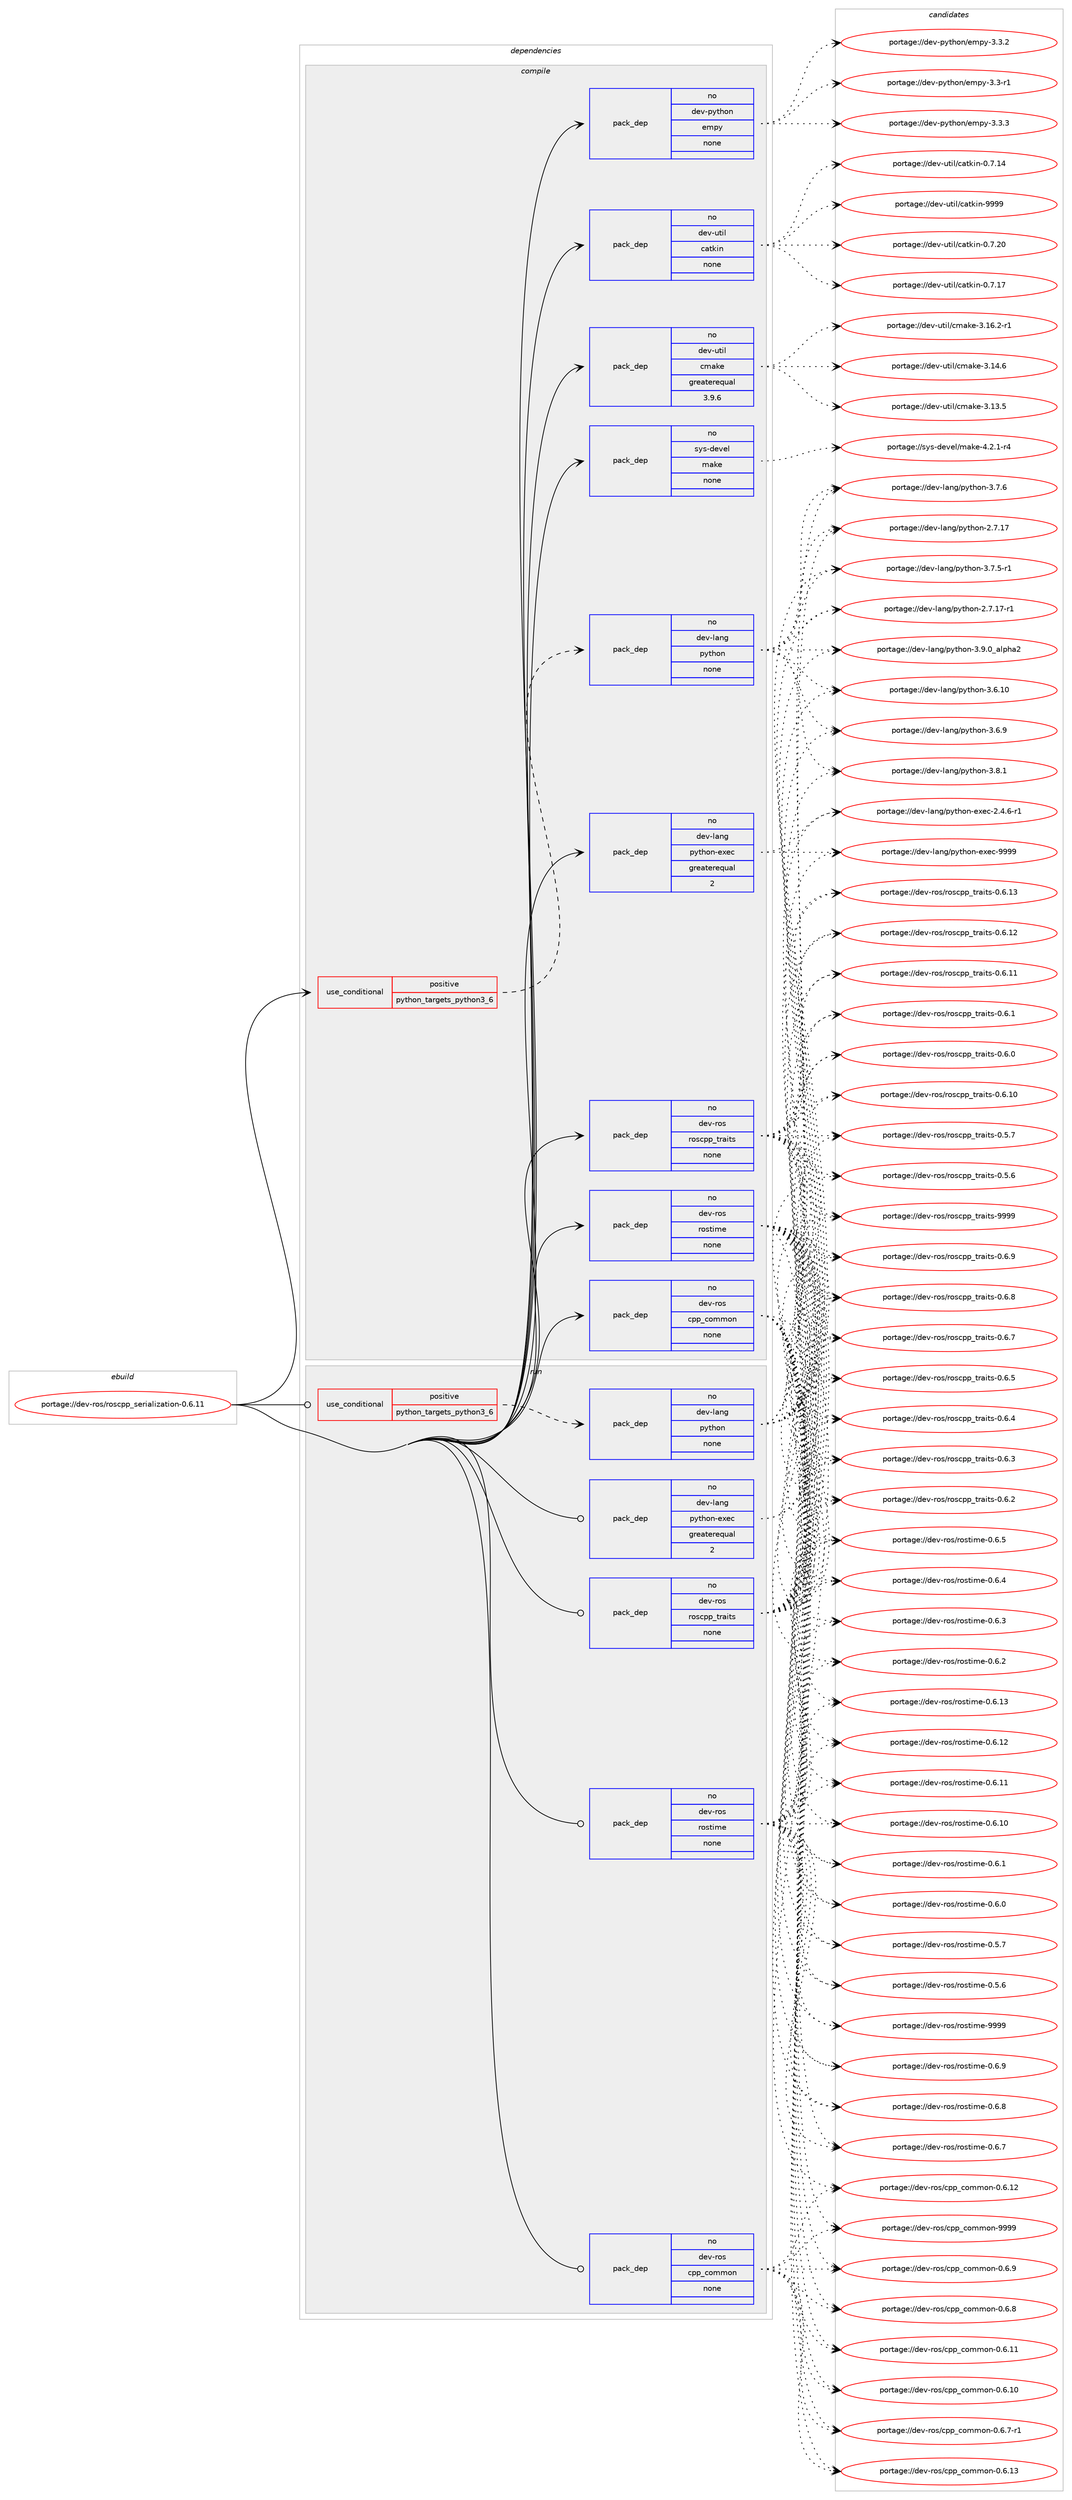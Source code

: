 digraph prolog {

# *************
# Graph options
# *************

newrank=true;
concentrate=true;
compound=true;
graph [rankdir=LR,fontname=Helvetica,fontsize=10,ranksep=1.5];#, ranksep=2.5, nodesep=0.2];
edge  [arrowhead=vee];
node  [fontname=Helvetica,fontsize=10];

# **********
# The ebuild
# **********

subgraph cluster_leftcol {
color=gray;
label=<<i>ebuild</i>>;
id [label="portage://dev-ros/roscpp_serialization-0.6.11", color=red, width=4, href="../dev-ros/roscpp_serialization-0.6.11.svg"];
}

# ****************
# The dependencies
# ****************

subgraph cluster_midcol {
color=gray;
label=<<i>dependencies</i>>;
subgraph cluster_compile {
fillcolor="#eeeeee";
style=filled;
label=<<i>compile</i>>;
subgraph cond98209 {
dependency389216 [label=<<TABLE BORDER="0" CELLBORDER="1" CELLSPACING="0" CELLPADDING="4"><TR><TD ROWSPAN="3" CELLPADDING="10">use_conditional</TD></TR><TR><TD>positive</TD></TR><TR><TD>python_targets_python3_6</TD></TR></TABLE>>, shape=none, color=red];
subgraph pack286154 {
dependency389217 [label=<<TABLE BORDER="0" CELLBORDER="1" CELLSPACING="0" CELLPADDING="4" WIDTH="220"><TR><TD ROWSPAN="6" CELLPADDING="30">pack_dep</TD></TR><TR><TD WIDTH="110">no</TD></TR><TR><TD>dev-lang</TD></TR><TR><TD>python</TD></TR><TR><TD>none</TD></TR><TR><TD></TD></TR></TABLE>>, shape=none, color=blue];
}
dependency389216:e -> dependency389217:w [weight=20,style="dashed",arrowhead="vee"];
}
id:e -> dependency389216:w [weight=20,style="solid",arrowhead="vee"];
subgraph pack286155 {
dependency389218 [label=<<TABLE BORDER="0" CELLBORDER="1" CELLSPACING="0" CELLPADDING="4" WIDTH="220"><TR><TD ROWSPAN="6" CELLPADDING="30">pack_dep</TD></TR><TR><TD WIDTH="110">no</TD></TR><TR><TD>dev-lang</TD></TR><TR><TD>python-exec</TD></TR><TR><TD>greaterequal</TD></TR><TR><TD>2</TD></TR></TABLE>>, shape=none, color=blue];
}
id:e -> dependency389218:w [weight=20,style="solid",arrowhead="vee"];
subgraph pack286156 {
dependency389219 [label=<<TABLE BORDER="0" CELLBORDER="1" CELLSPACING="0" CELLPADDING="4" WIDTH="220"><TR><TD ROWSPAN="6" CELLPADDING="30">pack_dep</TD></TR><TR><TD WIDTH="110">no</TD></TR><TR><TD>dev-python</TD></TR><TR><TD>empy</TD></TR><TR><TD>none</TD></TR><TR><TD></TD></TR></TABLE>>, shape=none, color=blue];
}
id:e -> dependency389219:w [weight=20,style="solid",arrowhead="vee"];
subgraph pack286157 {
dependency389220 [label=<<TABLE BORDER="0" CELLBORDER="1" CELLSPACING="0" CELLPADDING="4" WIDTH="220"><TR><TD ROWSPAN="6" CELLPADDING="30">pack_dep</TD></TR><TR><TD WIDTH="110">no</TD></TR><TR><TD>dev-ros</TD></TR><TR><TD>cpp_common</TD></TR><TR><TD>none</TD></TR><TR><TD></TD></TR></TABLE>>, shape=none, color=blue];
}
id:e -> dependency389220:w [weight=20,style="solid",arrowhead="vee"];
subgraph pack286158 {
dependency389221 [label=<<TABLE BORDER="0" CELLBORDER="1" CELLSPACING="0" CELLPADDING="4" WIDTH="220"><TR><TD ROWSPAN="6" CELLPADDING="30">pack_dep</TD></TR><TR><TD WIDTH="110">no</TD></TR><TR><TD>dev-ros</TD></TR><TR><TD>roscpp_traits</TD></TR><TR><TD>none</TD></TR><TR><TD></TD></TR></TABLE>>, shape=none, color=blue];
}
id:e -> dependency389221:w [weight=20,style="solid",arrowhead="vee"];
subgraph pack286159 {
dependency389222 [label=<<TABLE BORDER="0" CELLBORDER="1" CELLSPACING="0" CELLPADDING="4" WIDTH="220"><TR><TD ROWSPAN="6" CELLPADDING="30">pack_dep</TD></TR><TR><TD WIDTH="110">no</TD></TR><TR><TD>dev-ros</TD></TR><TR><TD>rostime</TD></TR><TR><TD>none</TD></TR><TR><TD></TD></TR></TABLE>>, shape=none, color=blue];
}
id:e -> dependency389222:w [weight=20,style="solid",arrowhead="vee"];
subgraph pack286160 {
dependency389223 [label=<<TABLE BORDER="0" CELLBORDER="1" CELLSPACING="0" CELLPADDING="4" WIDTH="220"><TR><TD ROWSPAN="6" CELLPADDING="30">pack_dep</TD></TR><TR><TD WIDTH="110">no</TD></TR><TR><TD>dev-util</TD></TR><TR><TD>catkin</TD></TR><TR><TD>none</TD></TR><TR><TD></TD></TR></TABLE>>, shape=none, color=blue];
}
id:e -> dependency389223:w [weight=20,style="solid",arrowhead="vee"];
subgraph pack286161 {
dependency389224 [label=<<TABLE BORDER="0" CELLBORDER="1" CELLSPACING="0" CELLPADDING="4" WIDTH="220"><TR><TD ROWSPAN="6" CELLPADDING="30">pack_dep</TD></TR><TR><TD WIDTH="110">no</TD></TR><TR><TD>dev-util</TD></TR><TR><TD>cmake</TD></TR><TR><TD>greaterequal</TD></TR><TR><TD>3.9.6</TD></TR></TABLE>>, shape=none, color=blue];
}
id:e -> dependency389224:w [weight=20,style="solid",arrowhead="vee"];
subgraph pack286162 {
dependency389225 [label=<<TABLE BORDER="0" CELLBORDER="1" CELLSPACING="0" CELLPADDING="4" WIDTH="220"><TR><TD ROWSPAN="6" CELLPADDING="30">pack_dep</TD></TR><TR><TD WIDTH="110">no</TD></TR><TR><TD>sys-devel</TD></TR><TR><TD>make</TD></TR><TR><TD>none</TD></TR><TR><TD></TD></TR></TABLE>>, shape=none, color=blue];
}
id:e -> dependency389225:w [weight=20,style="solid",arrowhead="vee"];
}
subgraph cluster_compileandrun {
fillcolor="#eeeeee";
style=filled;
label=<<i>compile and run</i>>;
}
subgraph cluster_run {
fillcolor="#eeeeee";
style=filled;
label=<<i>run</i>>;
subgraph cond98210 {
dependency389226 [label=<<TABLE BORDER="0" CELLBORDER="1" CELLSPACING="0" CELLPADDING="4"><TR><TD ROWSPAN="3" CELLPADDING="10">use_conditional</TD></TR><TR><TD>positive</TD></TR><TR><TD>python_targets_python3_6</TD></TR></TABLE>>, shape=none, color=red];
subgraph pack286163 {
dependency389227 [label=<<TABLE BORDER="0" CELLBORDER="1" CELLSPACING="0" CELLPADDING="4" WIDTH="220"><TR><TD ROWSPAN="6" CELLPADDING="30">pack_dep</TD></TR><TR><TD WIDTH="110">no</TD></TR><TR><TD>dev-lang</TD></TR><TR><TD>python</TD></TR><TR><TD>none</TD></TR><TR><TD></TD></TR></TABLE>>, shape=none, color=blue];
}
dependency389226:e -> dependency389227:w [weight=20,style="dashed",arrowhead="vee"];
}
id:e -> dependency389226:w [weight=20,style="solid",arrowhead="odot"];
subgraph pack286164 {
dependency389228 [label=<<TABLE BORDER="0" CELLBORDER="1" CELLSPACING="0" CELLPADDING="4" WIDTH="220"><TR><TD ROWSPAN="6" CELLPADDING="30">pack_dep</TD></TR><TR><TD WIDTH="110">no</TD></TR><TR><TD>dev-lang</TD></TR><TR><TD>python-exec</TD></TR><TR><TD>greaterequal</TD></TR><TR><TD>2</TD></TR></TABLE>>, shape=none, color=blue];
}
id:e -> dependency389228:w [weight=20,style="solid",arrowhead="odot"];
subgraph pack286165 {
dependency389229 [label=<<TABLE BORDER="0" CELLBORDER="1" CELLSPACING="0" CELLPADDING="4" WIDTH="220"><TR><TD ROWSPAN="6" CELLPADDING="30">pack_dep</TD></TR><TR><TD WIDTH="110">no</TD></TR><TR><TD>dev-ros</TD></TR><TR><TD>cpp_common</TD></TR><TR><TD>none</TD></TR><TR><TD></TD></TR></TABLE>>, shape=none, color=blue];
}
id:e -> dependency389229:w [weight=20,style="solid",arrowhead="odot"];
subgraph pack286166 {
dependency389230 [label=<<TABLE BORDER="0" CELLBORDER="1" CELLSPACING="0" CELLPADDING="4" WIDTH="220"><TR><TD ROWSPAN="6" CELLPADDING="30">pack_dep</TD></TR><TR><TD WIDTH="110">no</TD></TR><TR><TD>dev-ros</TD></TR><TR><TD>roscpp_traits</TD></TR><TR><TD>none</TD></TR><TR><TD></TD></TR></TABLE>>, shape=none, color=blue];
}
id:e -> dependency389230:w [weight=20,style="solid",arrowhead="odot"];
subgraph pack286167 {
dependency389231 [label=<<TABLE BORDER="0" CELLBORDER="1" CELLSPACING="0" CELLPADDING="4" WIDTH="220"><TR><TD ROWSPAN="6" CELLPADDING="30">pack_dep</TD></TR><TR><TD WIDTH="110">no</TD></TR><TR><TD>dev-ros</TD></TR><TR><TD>rostime</TD></TR><TR><TD>none</TD></TR><TR><TD></TD></TR></TABLE>>, shape=none, color=blue];
}
id:e -> dependency389231:w [weight=20,style="solid",arrowhead="odot"];
}
}

# **************
# The candidates
# **************

subgraph cluster_choices {
rank=same;
color=gray;
label=<<i>candidates</i>>;

subgraph choice286154 {
color=black;
nodesep=1;
choice10010111845108971101034711212111610411111045514657464895971081121049750 [label="portage://dev-lang/python-3.9.0_alpha2", color=red, width=4,href="../dev-lang/python-3.9.0_alpha2.svg"];
choice100101118451089711010347112121116104111110455146564649 [label="portage://dev-lang/python-3.8.1", color=red, width=4,href="../dev-lang/python-3.8.1.svg"];
choice100101118451089711010347112121116104111110455146554654 [label="portage://dev-lang/python-3.7.6", color=red, width=4,href="../dev-lang/python-3.7.6.svg"];
choice1001011184510897110103471121211161041111104551465546534511449 [label="portage://dev-lang/python-3.7.5-r1", color=red, width=4,href="../dev-lang/python-3.7.5-r1.svg"];
choice100101118451089711010347112121116104111110455146544657 [label="portage://dev-lang/python-3.6.9", color=red, width=4,href="../dev-lang/python-3.6.9.svg"];
choice10010111845108971101034711212111610411111045514654464948 [label="portage://dev-lang/python-3.6.10", color=red, width=4,href="../dev-lang/python-3.6.10.svg"];
choice100101118451089711010347112121116104111110455046554649554511449 [label="portage://dev-lang/python-2.7.17-r1", color=red, width=4,href="../dev-lang/python-2.7.17-r1.svg"];
choice10010111845108971101034711212111610411111045504655464955 [label="portage://dev-lang/python-2.7.17", color=red, width=4,href="../dev-lang/python-2.7.17.svg"];
dependency389217:e -> choice10010111845108971101034711212111610411111045514657464895971081121049750:w [style=dotted,weight="100"];
dependency389217:e -> choice100101118451089711010347112121116104111110455146564649:w [style=dotted,weight="100"];
dependency389217:e -> choice100101118451089711010347112121116104111110455146554654:w [style=dotted,weight="100"];
dependency389217:e -> choice1001011184510897110103471121211161041111104551465546534511449:w [style=dotted,weight="100"];
dependency389217:e -> choice100101118451089711010347112121116104111110455146544657:w [style=dotted,weight="100"];
dependency389217:e -> choice10010111845108971101034711212111610411111045514654464948:w [style=dotted,weight="100"];
dependency389217:e -> choice100101118451089711010347112121116104111110455046554649554511449:w [style=dotted,weight="100"];
dependency389217:e -> choice10010111845108971101034711212111610411111045504655464955:w [style=dotted,weight="100"];
}
subgraph choice286155 {
color=black;
nodesep=1;
choice10010111845108971101034711212111610411111045101120101994557575757 [label="portage://dev-lang/python-exec-9999", color=red, width=4,href="../dev-lang/python-exec-9999.svg"];
choice10010111845108971101034711212111610411111045101120101994550465246544511449 [label="portage://dev-lang/python-exec-2.4.6-r1", color=red, width=4,href="../dev-lang/python-exec-2.4.6-r1.svg"];
dependency389218:e -> choice10010111845108971101034711212111610411111045101120101994557575757:w [style=dotted,weight="100"];
dependency389218:e -> choice10010111845108971101034711212111610411111045101120101994550465246544511449:w [style=dotted,weight="100"];
}
subgraph choice286156 {
color=black;
nodesep=1;
choice1001011184511212111610411111047101109112121455146514651 [label="portage://dev-python/empy-3.3.3", color=red, width=4,href="../dev-python/empy-3.3.3.svg"];
choice1001011184511212111610411111047101109112121455146514650 [label="portage://dev-python/empy-3.3.2", color=red, width=4,href="../dev-python/empy-3.3.2.svg"];
choice1001011184511212111610411111047101109112121455146514511449 [label="portage://dev-python/empy-3.3-r1", color=red, width=4,href="../dev-python/empy-3.3-r1.svg"];
dependency389219:e -> choice1001011184511212111610411111047101109112121455146514651:w [style=dotted,weight="100"];
dependency389219:e -> choice1001011184511212111610411111047101109112121455146514650:w [style=dotted,weight="100"];
dependency389219:e -> choice1001011184511212111610411111047101109112121455146514511449:w [style=dotted,weight="100"];
}
subgraph choice286157 {
color=black;
nodesep=1;
choice10010111845114111115479911211295991111091091111104557575757 [label="portage://dev-ros/cpp_common-9999", color=red, width=4,href="../dev-ros/cpp_common-9999.svg"];
choice1001011184511411111547991121129599111109109111110454846544657 [label="portage://dev-ros/cpp_common-0.6.9", color=red, width=4,href="../dev-ros/cpp_common-0.6.9.svg"];
choice1001011184511411111547991121129599111109109111110454846544656 [label="portage://dev-ros/cpp_common-0.6.8", color=red, width=4,href="../dev-ros/cpp_common-0.6.8.svg"];
choice10010111845114111115479911211295991111091091111104548465446554511449 [label="portage://dev-ros/cpp_common-0.6.7-r1", color=red, width=4,href="../dev-ros/cpp_common-0.6.7-r1.svg"];
choice100101118451141111154799112112959911110910911111045484654464951 [label="portage://dev-ros/cpp_common-0.6.13", color=red, width=4,href="../dev-ros/cpp_common-0.6.13.svg"];
choice100101118451141111154799112112959911110910911111045484654464950 [label="portage://dev-ros/cpp_common-0.6.12", color=red, width=4,href="../dev-ros/cpp_common-0.6.12.svg"];
choice100101118451141111154799112112959911110910911111045484654464949 [label="portage://dev-ros/cpp_common-0.6.11", color=red, width=4,href="../dev-ros/cpp_common-0.6.11.svg"];
choice100101118451141111154799112112959911110910911111045484654464948 [label="portage://dev-ros/cpp_common-0.6.10", color=red, width=4,href="../dev-ros/cpp_common-0.6.10.svg"];
dependency389220:e -> choice10010111845114111115479911211295991111091091111104557575757:w [style=dotted,weight="100"];
dependency389220:e -> choice1001011184511411111547991121129599111109109111110454846544657:w [style=dotted,weight="100"];
dependency389220:e -> choice1001011184511411111547991121129599111109109111110454846544656:w [style=dotted,weight="100"];
dependency389220:e -> choice10010111845114111115479911211295991111091091111104548465446554511449:w [style=dotted,weight="100"];
dependency389220:e -> choice100101118451141111154799112112959911110910911111045484654464951:w [style=dotted,weight="100"];
dependency389220:e -> choice100101118451141111154799112112959911110910911111045484654464950:w [style=dotted,weight="100"];
dependency389220:e -> choice100101118451141111154799112112959911110910911111045484654464949:w [style=dotted,weight="100"];
dependency389220:e -> choice100101118451141111154799112112959911110910911111045484654464948:w [style=dotted,weight="100"];
}
subgraph choice286158 {
color=black;
nodesep=1;
choice10010111845114111115471141111159911211295116114971051161154557575757 [label="portage://dev-ros/roscpp_traits-9999", color=red, width=4,href="../dev-ros/roscpp_traits-9999.svg"];
choice1001011184511411111547114111115991121129511611497105116115454846544657 [label="portage://dev-ros/roscpp_traits-0.6.9", color=red, width=4,href="../dev-ros/roscpp_traits-0.6.9.svg"];
choice1001011184511411111547114111115991121129511611497105116115454846544656 [label="portage://dev-ros/roscpp_traits-0.6.8", color=red, width=4,href="../dev-ros/roscpp_traits-0.6.8.svg"];
choice1001011184511411111547114111115991121129511611497105116115454846544655 [label="portage://dev-ros/roscpp_traits-0.6.7", color=red, width=4,href="../dev-ros/roscpp_traits-0.6.7.svg"];
choice1001011184511411111547114111115991121129511611497105116115454846544653 [label="portage://dev-ros/roscpp_traits-0.6.5", color=red, width=4,href="../dev-ros/roscpp_traits-0.6.5.svg"];
choice1001011184511411111547114111115991121129511611497105116115454846544652 [label="portage://dev-ros/roscpp_traits-0.6.4", color=red, width=4,href="../dev-ros/roscpp_traits-0.6.4.svg"];
choice1001011184511411111547114111115991121129511611497105116115454846544651 [label="portage://dev-ros/roscpp_traits-0.6.3", color=red, width=4,href="../dev-ros/roscpp_traits-0.6.3.svg"];
choice1001011184511411111547114111115991121129511611497105116115454846544650 [label="portage://dev-ros/roscpp_traits-0.6.2", color=red, width=4,href="../dev-ros/roscpp_traits-0.6.2.svg"];
choice100101118451141111154711411111599112112951161149710511611545484654464951 [label="portage://dev-ros/roscpp_traits-0.6.13", color=red, width=4,href="../dev-ros/roscpp_traits-0.6.13.svg"];
choice100101118451141111154711411111599112112951161149710511611545484654464950 [label="portage://dev-ros/roscpp_traits-0.6.12", color=red, width=4,href="../dev-ros/roscpp_traits-0.6.12.svg"];
choice100101118451141111154711411111599112112951161149710511611545484654464949 [label="portage://dev-ros/roscpp_traits-0.6.11", color=red, width=4,href="../dev-ros/roscpp_traits-0.6.11.svg"];
choice100101118451141111154711411111599112112951161149710511611545484654464948 [label="portage://dev-ros/roscpp_traits-0.6.10", color=red, width=4,href="../dev-ros/roscpp_traits-0.6.10.svg"];
choice1001011184511411111547114111115991121129511611497105116115454846544649 [label="portage://dev-ros/roscpp_traits-0.6.1", color=red, width=4,href="../dev-ros/roscpp_traits-0.6.1.svg"];
choice1001011184511411111547114111115991121129511611497105116115454846544648 [label="portage://dev-ros/roscpp_traits-0.6.0", color=red, width=4,href="../dev-ros/roscpp_traits-0.6.0.svg"];
choice1001011184511411111547114111115991121129511611497105116115454846534655 [label="portage://dev-ros/roscpp_traits-0.5.7", color=red, width=4,href="../dev-ros/roscpp_traits-0.5.7.svg"];
choice1001011184511411111547114111115991121129511611497105116115454846534654 [label="portage://dev-ros/roscpp_traits-0.5.6", color=red, width=4,href="../dev-ros/roscpp_traits-0.5.6.svg"];
dependency389221:e -> choice10010111845114111115471141111159911211295116114971051161154557575757:w [style=dotted,weight="100"];
dependency389221:e -> choice1001011184511411111547114111115991121129511611497105116115454846544657:w [style=dotted,weight="100"];
dependency389221:e -> choice1001011184511411111547114111115991121129511611497105116115454846544656:w [style=dotted,weight="100"];
dependency389221:e -> choice1001011184511411111547114111115991121129511611497105116115454846544655:w [style=dotted,weight="100"];
dependency389221:e -> choice1001011184511411111547114111115991121129511611497105116115454846544653:w [style=dotted,weight="100"];
dependency389221:e -> choice1001011184511411111547114111115991121129511611497105116115454846544652:w [style=dotted,weight="100"];
dependency389221:e -> choice1001011184511411111547114111115991121129511611497105116115454846544651:w [style=dotted,weight="100"];
dependency389221:e -> choice1001011184511411111547114111115991121129511611497105116115454846544650:w [style=dotted,weight="100"];
dependency389221:e -> choice100101118451141111154711411111599112112951161149710511611545484654464951:w [style=dotted,weight="100"];
dependency389221:e -> choice100101118451141111154711411111599112112951161149710511611545484654464950:w [style=dotted,weight="100"];
dependency389221:e -> choice100101118451141111154711411111599112112951161149710511611545484654464949:w [style=dotted,weight="100"];
dependency389221:e -> choice100101118451141111154711411111599112112951161149710511611545484654464948:w [style=dotted,weight="100"];
dependency389221:e -> choice1001011184511411111547114111115991121129511611497105116115454846544649:w [style=dotted,weight="100"];
dependency389221:e -> choice1001011184511411111547114111115991121129511611497105116115454846544648:w [style=dotted,weight="100"];
dependency389221:e -> choice1001011184511411111547114111115991121129511611497105116115454846534655:w [style=dotted,weight="100"];
dependency389221:e -> choice1001011184511411111547114111115991121129511611497105116115454846534654:w [style=dotted,weight="100"];
}
subgraph choice286159 {
color=black;
nodesep=1;
choice10010111845114111115471141111151161051091014557575757 [label="portage://dev-ros/rostime-9999", color=red, width=4,href="../dev-ros/rostime-9999.svg"];
choice1001011184511411111547114111115116105109101454846544657 [label="portage://dev-ros/rostime-0.6.9", color=red, width=4,href="../dev-ros/rostime-0.6.9.svg"];
choice1001011184511411111547114111115116105109101454846544656 [label="portage://dev-ros/rostime-0.6.8", color=red, width=4,href="../dev-ros/rostime-0.6.8.svg"];
choice1001011184511411111547114111115116105109101454846544655 [label="portage://dev-ros/rostime-0.6.7", color=red, width=4,href="../dev-ros/rostime-0.6.7.svg"];
choice1001011184511411111547114111115116105109101454846544653 [label="portage://dev-ros/rostime-0.6.5", color=red, width=4,href="../dev-ros/rostime-0.6.5.svg"];
choice1001011184511411111547114111115116105109101454846544652 [label="portage://dev-ros/rostime-0.6.4", color=red, width=4,href="../dev-ros/rostime-0.6.4.svg"];
choice1001011184511411111547114111115116105109101454846544651 [label="portage://dev-ros/rostime-0.6.3", color=red, width=4,href="../dev-ros/rostime-0.6.3.svg"];
choice1001011184511411111547114111115116105109101454846544650 [label="portage://dev-ros/rostime-0.6.2", color=red, width=4,href="../dev-ros/rostime-0.6.2.svg"];
choice100101118451141111154711411111511610510910145484654464951 [label="portage://dev-ros/rostime-0.6.13", color=red, width=4,href="../dev-ros/rostime-0.6.13.svg"];
choice100101118451141111154711411111511610510910145484654464950 [label="portage://dev-ros/rostime-0.6.12", color=red, width=4,href="../dev-ros/rostime-0.6.12.svg"];
choice100101118451141111154711411111511610510910145484654464949 [label="portage://dev-ros/rostime-0.6.11", color=red, width=4,href="../dev-ros/rostime-0.6.11.svg"];
choice100101118451141111154711411111511610510910145484654464948 [label="portage://dev-ros/rostime-0.6.10", color=red, width=4,href="../dev-ros/rostime-0.6.10.svg"];
choice1001011184511411111547114111115116105109101454846544649 [label="portage://dev-ros/rostime-0.6.1", color=red, width=4,href="../dev-ros/rostime-0.6.1.svg"];
choice1001011184511411111547114111115116105109101454846544648 [label="portage://dev-ros/rostime-0.6.0", color=red, width=4,href="../dev-ros/rostime-0.6.0.svg"];
choice1001011184511411111547114111115116105109101454846534655 [label="portage://dev-ros/rostime-0.5.7", color=red, width=4,href="../dev-ros/rostime-0.5.7.svg"];
choice1001011184511411111547114111115116105109101454846534654 [label="portage://dev-ros/rostime-0.5.6", color=red, width=4,href="../dev-ros/rostime-0.5.6.svg"];
dependency389222:e -> choice10010111845114111115471141111151161051091014557575757:w [style=dotted,weight="100"];
dependency389222:e -> choice1001011184511411111547114111115116105109101454846544657:w [style=dotted,weight="100"];
dependency389222:e -> choice1001011184511411111547114111115116105109101454846544656:w [style=dotted,weight="100"];
dependency389222:e -> choice1001011184511411111547114111115116105109101454846544655:w [style=dotted,weight="100"];
dependency389222:e -> choice1001011184511411111547114111115116105109101454846544653:w [style=dotted,weight="100"];
dependency389222:e -> choice1001011184511411111547114111115116105109101454846544652:w [style=dotted,weight="100"];
dependency389222:e -> choice1001011184511411111547114111115116105109101454846544651:w [style=dotted,weight="100"];
dependency389222:e -> choice1001011184511411111547114111115116105109101454846544650:w [style=dotted,weight="100"];
dependency389222:e -> choice100101118451141111154711411111511610510910145484654464951:w [style=dotted,weight="100"];
dependency389222:e -> choice100101118451141111154711411111511610510910145484654464950:w [style=dotted,weight="100"];
dependency389222:e -> choice100101118451141111154711411111511610510910145484654464949:w [style=dotted,weight="100"];
dependency389222:e -> choice100101118451141111154711411111511610510910145484654464948:w [style=dotted,weight="100"];
dependency389222:e -> choice1001011184511411111547114111115116105109101454846544649:w [style=dotted,weight="100"];
dependency389222:e -> choice1001011184511411111547114111115116105109101454846544648:w [style=dotted,weight="100"];
dependency389222:e -> choice1001011184511411111547114111115116105109101454846534655:w [style=dotted,weight="100"];
dependency389222:e -> choice1001011184511411111547114111115116105109101454846534654:w [style=dotted,weight="100"];
}
subgraph choice286160 {
color=black;
nodesep=1;
choice100101118451171161051084799971161071051104557575757 [label="portage://dev-util/catkin-9999", color=red, width=4,href="../dev-util/catkin-9999.svg"];
choice1001011184511711610510847999711610710511045484655465048 [label="portage://dev-util/catkin-0.7.20", color=red, width=4,href="../dev-util/catkin-0.7.20.svg"];
choice1001011184511711610510847999711610710511045484655464955 [label="portage://dev-util/catkin-0.7.17", color=red, width=4,href="../dev-util/catkin-0.7.17.svg"];
choice1001011184511711610510847999711610710511045484655464952 [label="portage://dev-util/catkin-0.7.14", color=red, width=4,href="../dev-util/catkin-0.7.14.svg"];
dependency389223:e -> choice100101118451171161051084799971161071051104557575757:w [style=dotted,weight="100"];
dependency389223:e -> choice1001011184511711610510847999711610710511045484655465048:w [style=dotted,weight="100"];
dependency389223:e -> choice1001011184511711610510847999711610710511045484655464955:w [style=dotted,weight="100"];
dependency389223:e -> choice1001011184511711610510847999711610710511045484655464952:w [style=dotted,weight="100"];
}
subgraph choice286161 {
color=black;
nodesep=1;
choice10010111845117116105108479910997107101455146495446504511449 [label="portage://dev-util/cmake-3.16.2-r1", color=red, width=4,href="../dev-util/cmake-3.16.2-r1.svg"];
choice1001011184511711610510847991099710710145514649524654 [label="portage://dev-util/cmake-3.14.6", color=red, width=4,href="../dev-util/cmake-3.14.6.svg"];
choice1001011184511711610510847991099710710145514649514653 [label="portage://dev-util/cmake-3.13.5", color=red, width=4,href="../dev-util/cmake-3.13.5.svg"];
dependency389224:e -> choice10010111845117116105108479910997107101455146495446504511449:w [style=dotted,weight="100"];
dependency389224:e -> choice1001011184511711610510847991099710710145514649524654:w [style=dotted,weight="100"];
dependency389224:e -> choice1001011184511711610510847991099710710145514649514653:w [style=dotted,weight="100"];
}
subgraph choice286162 {
color=black;
nodesep=1;
choice1151211154510010111810110847109971071014552465046494511452 [label="portage://sys-devel/make-4.2.1-r4", color=red, width=4,href="../sys-devel/make-4.2.1-r4.svg"];
dependency389225:e -> choice1151211154510010111810110847109971071014552465046494511452:w [style=dotted,weight="100"];
}
subgraph choice286163 {
color=black;
nodesep=1;
choice10010111845108971101034711212111610411111045514657464895971081121049750 [label="portage://dev-lang/python-3.9.0_alpha2", color=red, width=4,href="../dev-lang/python-3.9.0_alpha2.svg"];
choice100101118451089711010347112121116104111110455146564649 [label="portage://dev-lang/python-3.8.1", color=red, width=4,href="../dev-lang/python-3.8.1.svg"];
choice100101118451089711010347112121116104111110455146554654 [label="portage://dev-lang/python-3.7.6", color=red, width=4,href="../dev-lang/python-3.7.6.svg"];
choice1001011184510897110103471121211161041111104551465546534511449 [label="portage://dev-lang/python-3.7.5-r1", color=red, width=4,href="../dev-lang/python-3.7.5-r1.svg"];
choice100101118451089711010347112121116104111110455146544657 [label="portage://dev-lang/python-3.6.9", color=red, width=4,href="../dev-lang/python-3.6.9.svg"];
choice10010111845108971101034711212111610411111045514654464948 [label="portage://dev-lang/python-3.6.10", color=red, width=4,href="../dev-lang/python-3.6.10.svg"];
choice100101118451089711010347112121116104111110455046554649554511449 [label="portage://dev-lang/python-2.7.17-r1", color=red, width=4,href="../dev-lang/python-2.7.17-r1.svg"];
choice10010111845108971101034711212111610411111045504655464955 [label="portage://dev-lang/python-2.7.17", color=red, width=4,href="../dev-lang/python-2.7.17.svg"];
dependency389227:e -> choice10010111845108971101034711212111610411111045514657464895971081121049750:w [style=dotted,weight="100"];
dependency389227:e -> choice100101118451089711010347112121116104111110455146564649:w [style=dotted,weight="100"];
dependency389227:e -> choice100101118451089711010347112121116104111110455146554654:w [style=dotted,weight="100"];
dependency389227:e -> choice1001011184510897110103471121211161041111104551465546534511449:w [style=dotted,weight="100"];
dependency389227:e -> choice100101118451089711010347112121116104111110455146544657:w [style=dotted,weight="100"];
dependency389227:e -> choice10010111845108971101034711212111610411111045514654464948:w [style=dotted,weight="100"];
dependency389227:e -> choice100101118451089711010347112121116104111110455046554649554511449:w [style=dotted,weight="100"];
dependency389227:e -> choice10010111845108971101034711212111610411111045504655464955:w [style=dotted,weight="100"];
}
subgraph choice286164 {
color=black;
nodesep=1;
choice10010111845108971101034711212111610411111045101120101994557575757 [label="portage://dev-lang/python-exec-9999", color=red, width=4,href="../dev-lang/python-exec-9999.svg"];
choice10010111845108971101034711212111610411111045101120101994550465246544511449 [label="portage://dev-lang/python-exec-2.4.6-r1", color=red, width=4,href="../dev-lang/python-exec-2.4.6-r1.svg"];
dependency389228:e -> choice10010111845108971101034711212111610411111045101120101994557575757:w [style=dotted,weight="100"];
dependency389228:e -> choice10010111845108971101034711212111610411111045101120101994550465246544511449:w [style=dotted,weight="100"];
}
subgraph choice286165 {
color=black;
nodesep=1;
choice10010111845114111115479911211295991111091091111104557575757 [label="portage://dev-ros/cpp_common-9999", color=red, width=4,href="../dev-ros/cpp_common-9999.svg"];
choice1001011184511411111547991121129599111109109111110454846544657 [label="portage://dev-ros/cpp_common-0.6.9", color=red, width=4,href="../dev-ros/cpp_common-0.6.9.svg"];
choice1001011184511411111547991121129599111109109111110454846544656 [label="portage://dev-ros/cpp_common-0.6.8", color=red, width=4,href="../dev-ros/cpp_common-0.6.8.svg"];
choice10010111845114111115479911211295991111091091111104548465446554511449 [label="portage://dev-ros/cpp_common-0.6.7-r1", color=red, width=4,href="../dev-ros/cpp_common-0.6.7-r1.svg"];
choice100101118451141111154799112112959911110910911111045484654464951 [label="portage://dev-ros/cpp_common-0.6.13", color=red, width=4,href="../dev-ros/cpp_common-0.6.13.svg"];
choice100101118451141111154799112112959911110910911111045484654464950 [label="portage://dev-ros/cpp_common-0.6.12", color=red, width=4,href="../dev-ros/cpp_common-0.6.12.svg"];
choice100101118451141111154799112112959911110910911111045484654464949 [label="portage://dev-ros/cpp_common-0.6.11", color=red, width=4,href="../dev-ros/cpp_common-0.6.11.svg"];
choice100101118451141111154799112112959911110910911111045484654464948 [label="portage://dev-ros/cpp_common-0.6.10", color=red, width=4,href="../dev-ros/cpp_common-0.6.10.svg"];
dependency389229:e -> choice10010111845114111115479911211295991111091091111104557575757:w [style=dotted,weight="100"];
dependency389229:e -> choice1001011184511411111547991121129599111109109111110454846544657:w [style=dotted,weight="100"];
dependency389229:e -> choice1001011184511411111547991121129599111109109111110454846544656:w [style=dotted,weight="100"];
dependency389229:e -> choice10010111845114111115479911211295991111091091111104548465446554511449:w [style=dotted,weight="100"];
dependency389229:e -> choice100101118451141111154799112112959911110910911111045484654464951:w [style=dotted,weight="100"];
dependency389229:e -> choice100101118451141111154799112112959911110910911111045484654464950:w [style=dotted,weight="100"];
dependency389229:e -> choice100101118451141111154799112112959911110910911111045484654464949:w [style=dotted,weight="100"];
dependency389229:e -> choice100101118451141111154799112112959911110910911111045484654464948:w [style=dotted,weight="100"];
}
subgraph choice286166 {
color=black;
nodesep=1;
choice10010111845114111115471141111159911211295116114971051161154557575757 [label="portage://dev-ros/roscpp_traits-9999", color=red, width=4,href="../dev-ros/roscpp_traits-9999.svg"];
choice1001011184511411111547114111115991121129511611497105116115454846544657 [label="portage://dev-ros/roscpp_traits-0.6.9", color=red, width=4,href="../dev-ros/roscpp_traits-0.6.9.svg"];
choice1001011184511411111547114111115991121129511611497105116115454846544656 [label="portage://dev-ros/roscpp_traits-0.6.8", color=red, width=4,href="../dev-ros/roscpp_traits-0.6.8.svg"];
choice1001011184511411111547114111115991121129511611497105116115454846544655 [label="portage://dev-ros/roscpp_traits-0.6.7", color=red, width=4,href="../dev-ros/roscpp_traits-0.6.7.svg"];
choice1001011184511411111547114111115991121129511611497105116115454846544653 [label="portage://dev-ros/roscpp_traits-0.6.5", color=red, width=4,href="../dev-ros/roscpp_traits-0.6.5.svg"];
choice1001011184511411111547114111115991121129511611497105116115454846544652 [label="portage://dev-ros/roscpp_traits-0.6.4", color=red, width=4,href="../dev-ros/roscpp_traits-0.6.4.svg"];
choice1001011184511411111547114111115991121129511611497105116115454846544651 [label="portage://dev-ros/roscpp_traits-0.6.3", color=red, width=4,href="../dev-ros/roscpp_traits-0.6.3.svg"];
choice1001011184511411111547114111115991121129511611497105116115454846544650 [label="portage://dev-ros/roscpp_traits-0.6.2", color=red, width=4,href="../dev-ros/roscpp_traits-0.6.2.svg"];
choice100101118451141111154711411111599112112951161149710511611545484654464951 [label="portage://dev-ros/roscpp_traits-0.6.13", color=red, width=4,href="../dev-ros/roscpp_traits-0.6.13.svg"];
choice100101118451141111154711411111599112112951161149710511611545484654464950 [label="portage://dev-ros/roscpp_traits-0.6.12", color=red, width=4,href="../dev-ros/roscpp_traits-0.6.12.svg"];
choice100101118451141111154711411111599112112951161149710511611545484654464949 [label="portage://dev-ros/roscpp_traits-0.6.11", color=red, width=4,href="../dev-ros/roscpp_traits-0.6.11.svg"];
choice100101118451141111154711411111599112112951161149710511611545484654464948 [label="portage://dev-ros/roscpp_traits-0.6.10", color=red, width=4,href="../dev-ros/roscpp_traits-0.6.10.svg"];
choice1001011184511411111547114111115991121129511611497105116115454846544649 [label="portage://dev-ros/roscpp_traits-0.6.1", color=red, width=4,href="../dev-ros/roscpp_traits-0.6.1.svg"];
choice1001011184511411111547114111115991121129511611497105116115454846544648 [label="portage://dev-ros/roscpp_traits-0.6.0", color=red, width=4,href="../dev-ros/roscpp_traits-0.6.0.svg"];
choice1001011184511411111547114111115991121129511611497105116115454846534655 [label="portage://dev-ros/roscpp_traits-0.5.7", color=red, width=4,href="../dev-ros/roscpp_traits-0.5.7.svg"];
choice1001011184511411111547114111115991121129511611497105116115454846534654 [label="portage://dev-ros/roscpp_traits-0.5.6", color=red, width=4,href="../dev-ros/roscpp_traits-0.5.6.svg"];
dependency389230:e -> choice10010111845114111115471141111159911211295116114971051161154557575757:w [style=dotted,weight="100"];
dependency389230:e -> choice1001011184511411111547114111115991121129511611497105116115454846544657:w [style=dotted,weight="100"];
dependency389230:e -> choice1001011184511411111547114111115991121129511611497105116115454846544656:w [style=dotted,weight="100"];
dependency389230:e -> choice1001011184511411111547114111115991121129511611497105116115454846544655:w [style=dotted,weight="100"];
dependency389230:e -> choice1001011184511411111547114111115991121129511611497105116115454846544653:w [style=dotted,weight="100"];
dependency389230:e -> choice1001011184511411111547114111115991121129511611497105116115454846544652:w [style=dotted,weight="100"];
dependency389230:e -> choice1001011184511411111547114111115991121129511611497105116115454846544651:w [style=dotted,weight="100"];
dependency389230:e -> choice1001011184511411111547114111115991121129511611497105116115454846544650:w [style=dotted,weight="100"];
dependency389230:e -> choice100101118451141111154711411111599112112951161149710511611545484654464951:w [style=dotted,weight="100"];
dependency389230:e -> choice100101118451141111154711411111599112112951161149710511611545484654464950:w [style=dotted,weight="100"];
dependency389230:e -> choice100101118451141111154711411111599112112951161149710511611545484654464949:w [style=dotted,weight="100"];
dependency389230:e -> choice100101118451141111154711411111599112112951161149710511611545484654464948:w [style=dotted,weight="100"];
dependency389230:e -> choice1001011184511411111547114111115991121129511611497105116115454846544649:w [style=dotted,weight="100"];
dependency389230:e -> choice1001011184511411111547114111115991121129511611497105116115454846544648:w [style=dotted,weight="100"];
dependency389230:e -> choice1001011184511411111547114111115991121129511611497105116115454846534655:w [style=dotted,weight="100"];
dependency389230:e -> choice1001011184511411111547114111115991121129511611497105116115454846534654:w [style=dotted,weight="100"];
}
subgraph choice286167 {
color=black;
nodesep=1;
choice10010111845114111115471141111151161051091014557575757 [label="portage://dev-ros/rostime-9999", color=red, width=4,href="../dev-ros/rostime-9999.svg"];
choice1001011184511411111547114111115116105109101454846544657 [label="portage://dev-ros/rostime-0.6.9", color=red, width=4,href="../dev-ros/rostime-0.6.9.svg"];
choice1001011184511411111547114111115116105109101454846544656 [label="portage://dev-ros/rostime-0.6.8", color=red, width=4,href="../dev-ros/rostime-0.6.8.svg"];
choice1001011184511411111547114111115116105109101454846544655 [label="portage://dev-ros/rostime-0.6.7", color=red, width=4,href="../dev-ros/rostime-0.6.7.svg"];
choice1001011184511411111547114111115116105109101454846544653 [label="portage://dev-ros/rostime-0.6.5", color=red, width=4,href="../dev-ros/rostime-0.6.5.svg"];
choice1001011184511411111547114111115116105109101454846544652 [label="portage://dev-ros/rostime-0.6.4", color=red, width=4,href="../dev-ros/rostime-0.6.4.svg"];
choice1001011184511411111547114111115116105109101454846544651 [label="portage://dev-ros/rostime-0.6.3", color=red, width=4,href="../dev-ros/rostime-0.6.3.svg"];
choice1001011184511411111547114111115116105109101454846544650 [label="portage://dev-ros/rostime-0.6.2", color=red, width=4,href="../dev-ros/rostime-0.6.2.svg"];
choice100101118451141111154711411111511610510910145484654464951 [label="portage://dev-ros/rostime-0.6.13", color=red, width=4,href="../dev-ros/rostime-0.6.13.svg"];
choice100101118451141111154711411111511610510910145484654464950 [label="portage://dev-ros/rostime-0.6.12", color=red, width=4,href="../dev-ros/rostime-0.6.12.svg"];
choice100101118451141111154711411111511610510910145484654464949 [label="portage://dev-ros/rostime-0.6.11", color=red, width=4,href="../dev-ros/rostime-0.6.11.svg"];
choice100101118451141111154711411111511610510910145484654464948 [label="portage://dev-ros/rostime-0.6.10", color=red, width=4,href="../dev-ros/rostime-0.6.10.svg"];
choice1001011184511411111547114111115116105109101454846544649 [label="portage://dev-ros/rostime-0.6.1", color=red, width=4,href="../dev-ros/rostime-0.6.1.svg"];
choice1001011184511411111547114111115116105109101454846544648 [label="portage://dev-ros/rostime-0.6.0", color=red, width=4,href="../dev-ros/rostime-0.6.0.svg"];
choice1001011184511411111547114111115116105109101454846534655 [label="portage://dev-ros/rostime-0.5.7", color=red, width=4,href="../dev-ros/rostime-0.5.7.svg"];
choice1001011184511411111547114111115116105109101454846534654 [label="portage://dev-ros/rostime-0.5.6", color=red, width=4,href="../dev-ros/rostime-0.5.6.svg"];
dependency389231:e -> choice10010111845114111115471141111151161051091014557575757:w [style=dotted,weight="100"];
dependency389231:e -> choice1001011184511411111547114111115116105109101454846544657:w [style=dotted,weight="100"];
dependency389231:e -> choice1001011184511411111547114111115116105109101454846544656:w [style=dotted,weight="100"];
dependency389231:e -> choice1001011184511411111547114111115116105109101454846544655:w [style=dotted,weight="100"];
dependency389231:e -> choice1001011184511411111547114111115116105109101454846544653:w [style=dotted,weight="100"];
dependency389231:e -> choice1001011184511411111547114111115116105109101454846544652:w [style=dotted,weight="100"];
dependency389231:e -> choice1001011184511411111547114111115116105109101454846544651:w [style=dotted,weight="100"];
dependency389231:e -> choice1001011184511411111547114111115116105109101454846544650:w [style=dotted,weight="100"];
dependency389231:e -> choice100101118451141111154711411111511610510910145484654464951:w [style=dotted,weight="100"];
dependency389231:e -> choice100101118451141111154711411111511610510910145484654464950:w [style=dotted,weight="100"];
dependency389231:e -> choice100101118451141111154711411111511610510910145484654464949:w [style=dotted,weight="100"];
dependency389231:e -> choice100101118451141111154711411111511610510910145484654464948:w [style=dotted,weight="100"];
dependency389231:e -> choice1001011184511411111547114111115116105109101454846544649:w [style=dotted,weight="100"];
dependency389231:e -> choice1001011184511411111547114111115116105109101454846544648:w [style=dotted,weight="100"];
dependency389231:e -> choice1001011184511411111547114111115116105109101454846534655:w [style=dotted,weight="100"];
dependency389231:e -> choice1001011184511411111547114111115116105109101454846534654:w [style=dotted,weight="100"];
}
}

}
